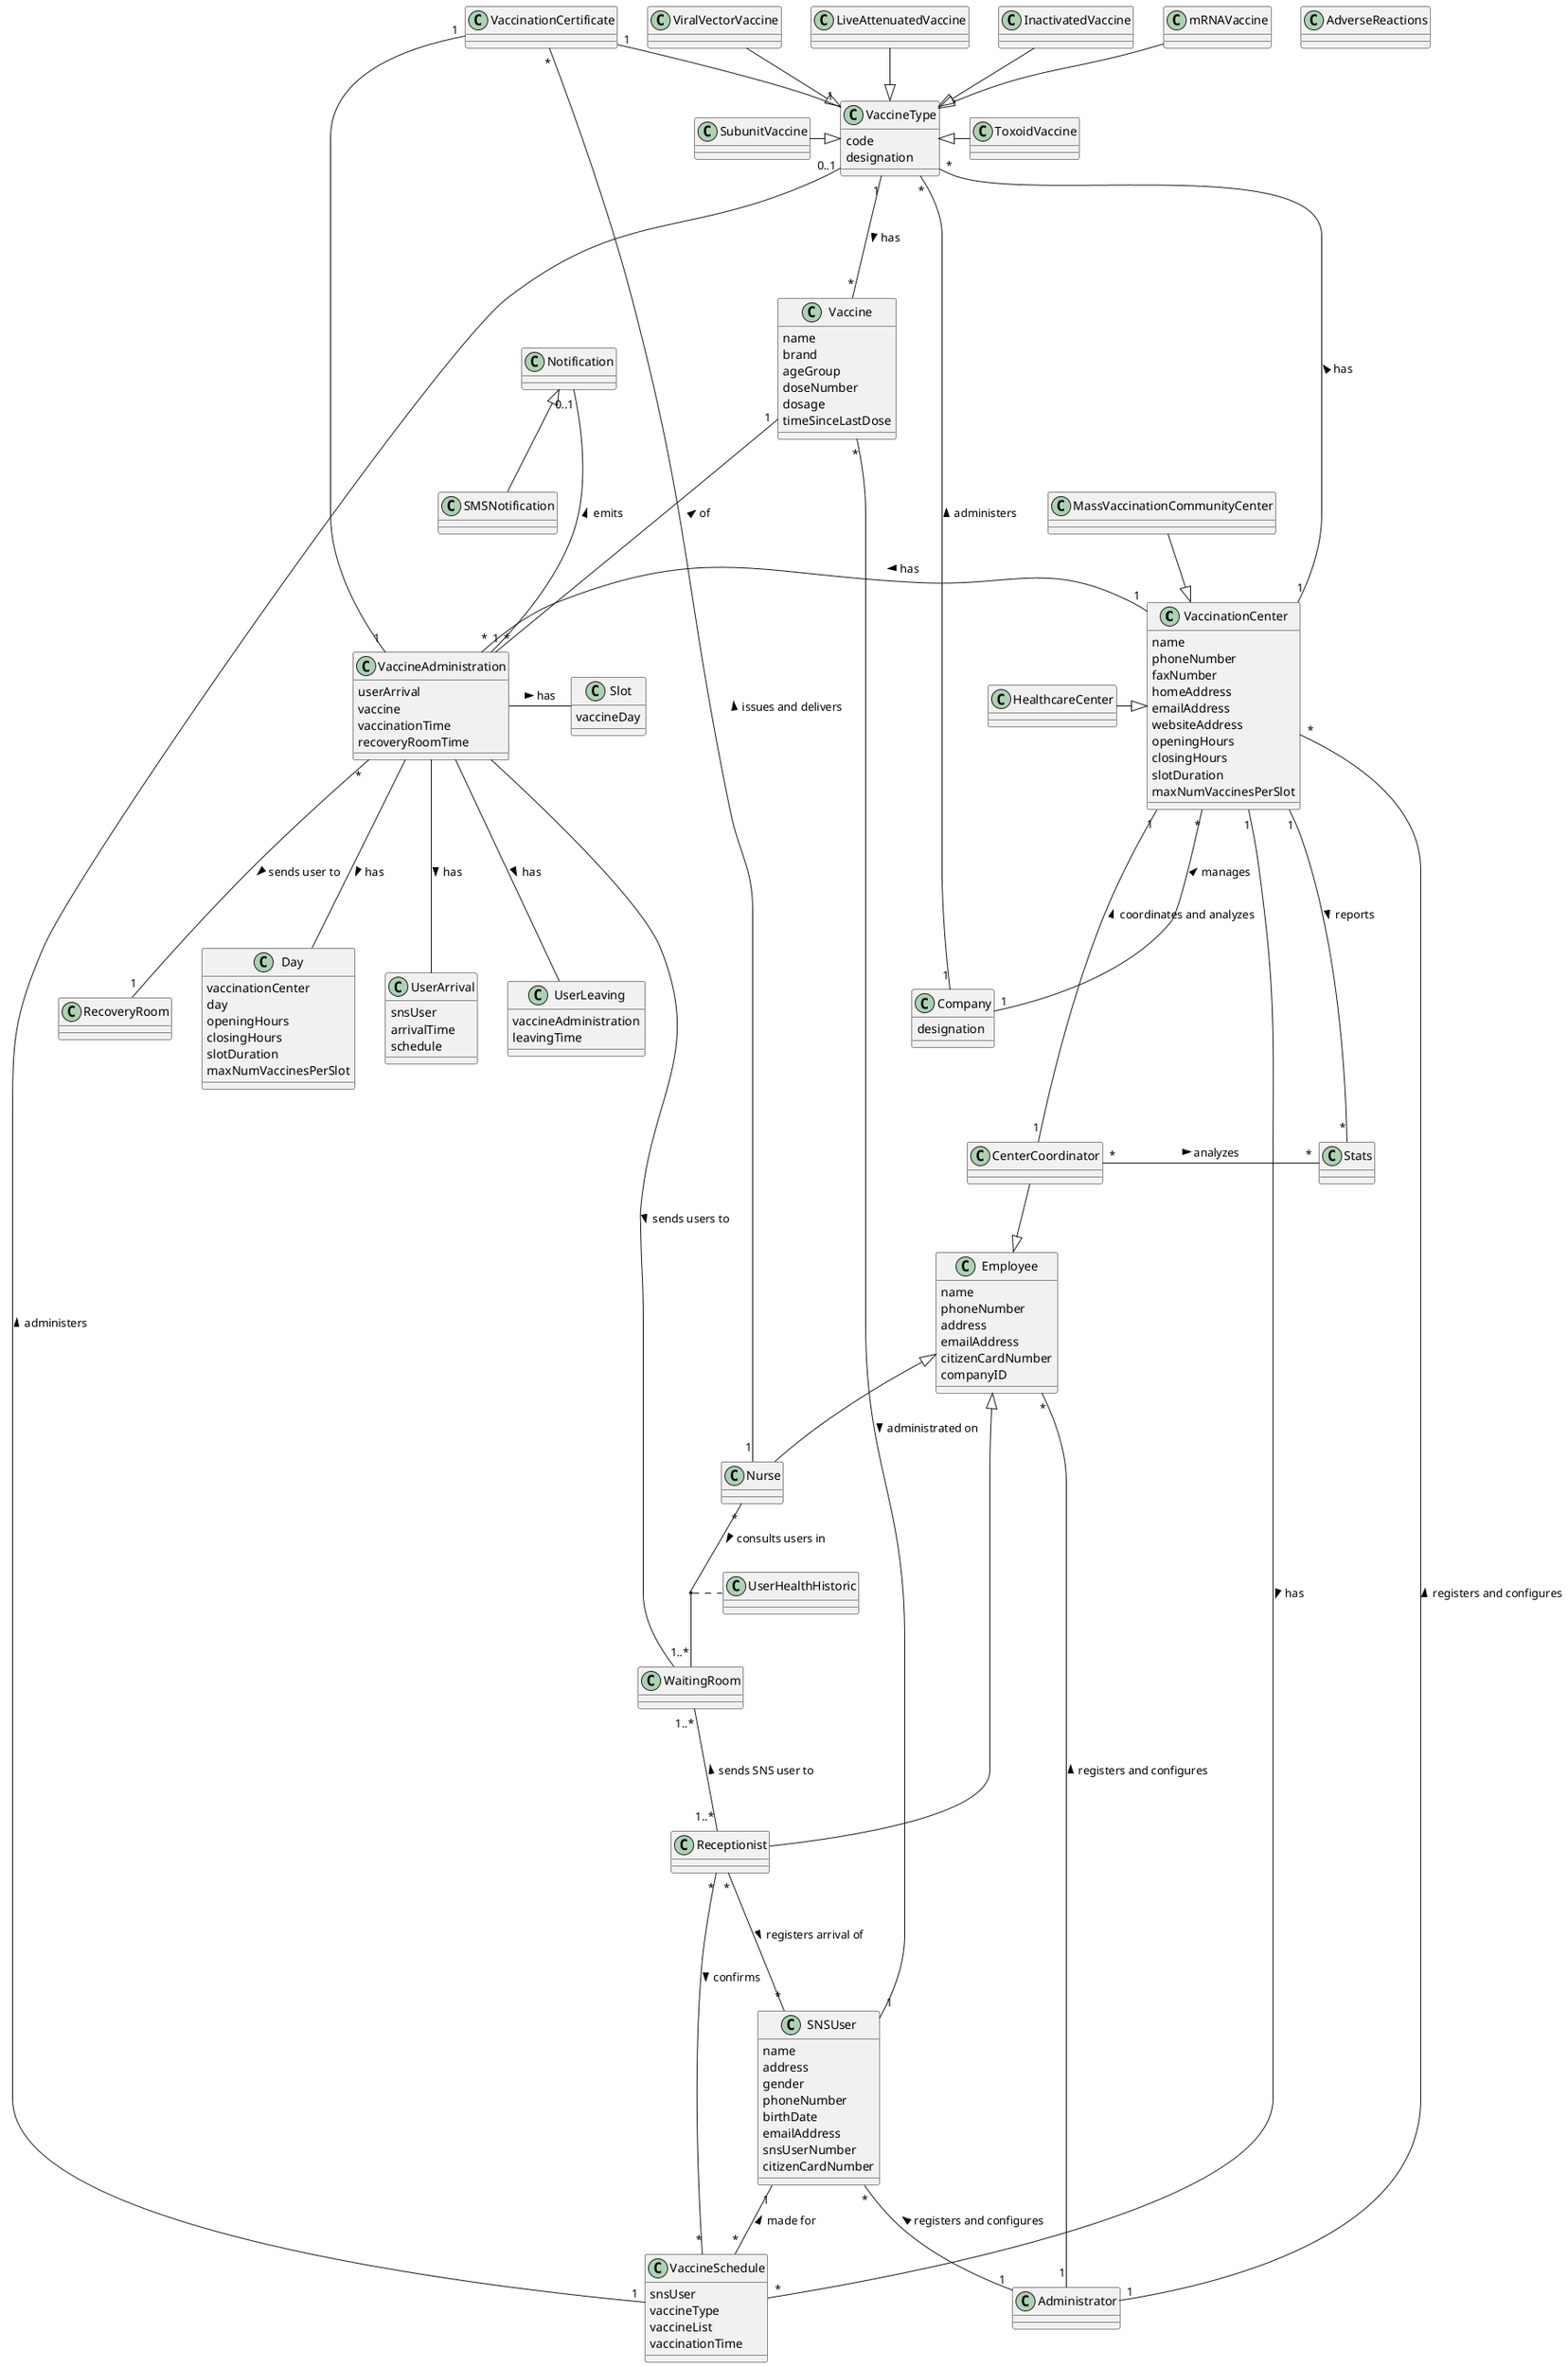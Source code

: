 @startuml

class VaccinationCenter{
name
phoneNumber
faxNumber
homeAddress
emailAddress
websiteAddress
openingHours
closingHours
slotDuration
maxNumVaccinesPerSlot
}
class HealthcareCenter{
}
class MassVaccinationCommunityCenter{
}
VaccinationCenter <|-left- HealthcareCenter
VaccinationCenter <|-up- MassVaccinationCommunityCenter

class VaccineType{
code
designation
}
class InactivatedVaccine{
}
class LiveAttenuatedVaccine{
}
class mRNAVaccine{
}
class SubunitVaccine{
}
class ToxoidVaccine{
}
class ViralVectorVaccine{
}
VaccineType <|-up- InactivatedVaccine
VaccineType <|-up- LiveAttenuatedVaccine
VaccineType <|-up- ViralVectorVaccine
VaccineType <|-up- mRNAVaccine
VaccineType <|-left- SubunitVaccine
VaccineType <|-right- ToxoidVaccine


class Vaccine{
name
brand
ageGroup
doseNumber
dosage
timeSinceLastDose
}

class Slot{
vaccineDay
}

class Day{
vaccinationCenter
day
openingHours
closingHours
slotDuration
maxNumVaccinesPerSlot
}

class Employee{
name
phoneNumber
address
emailAddress
citizenCardNumber
companyID
}
class CenterCoordinator{
}
class Receptionist{
}
class Nurse{
}
Employee <|-up- CenterCoordinator
Employee <|-right- Receptionist
Employee <|-down- Nurse

class Administrator{
}

class AdverseReactions{
}

class Stats{
}

class Company{
designation
}

class UserArrival{
snsUser
arrivalTime
schedule
}

class UserLeaving{
vaccineAdministration
leavingTime
}

class VaccineAdministration{
userArrival
vaccine
vaccinationTime
recoveryRoomTime
}

class VaccineSchedule{
snsUser
vaccineType
vaccineList
vaccinationTime
}
class SNSUser{
name
address
gender
phoneNumber
birthDate
emailAddress
snsUserNumber
citizenCardNumber
}

class VaccinationCertificate
class WaitingRoom
class RecoveryRoom

Company "1" -up-- "*" VaccinationCenter : manages >
Company "1" -left-- "*" VaccineType : administers >

VaccineType "1" -down-- "*" Vaccine : has >

Vaccine "1" -down-- "*" VaccineAdministration : of <
Vaccine "*" -right-- "1" SNSUser : > administrated on

VaccinationCenter "1"-up--"*" VaccineType : has >
VaccinationCenter "1" -right-- "*" Stats : reports >
VaccinationCenter "1" -left- "*" VaccineAdministration : has >
VaccinationCenter "1" -left- "*" VaccineSchedule : has >

VaccineSchedule "*" -left-- "1" SNSUser : made for >
VaccineSchedule "1" -up-- "0..1" VaccineType : administers >

CenterCoordinator "1" -up--- "1" VaccinationCenter : coordinates and analyzes >
CenterCoordinator "*" -right- "*" Stats : analyzes >

VaccinationCertificate "1"--"1" VaccineType
VaccinationCertificate "1"--"1" VaccineAdministration

Nurse "*" -down- "1..*" WaitingRoom : consults users in >
(Nurse, WaitingRoom) .. UserHealthHistoric
Nurse "1" -up-- "*" VaccinationCertificate : issues and delivers >

VaccineAdministration "*" -down-- "1" RecoveryRoom : sends user to >
VaccineAdministration -up-- WaitingRoom : sends users to >
VaccineAdministration -right-- Slot : has >
VaccineAdministration -down-- Day : has >
VaccineAdministration -down-- UserArrival : has >
VaccineAdministration -down-- UserLeaving : has >

Administrator "1" -right- "*" Employee : registers and configures >
Administrator "1" -down- "*" VaccinationCenter : registers and configures >
Administrator "1" -up- "*" SNSUser : registers and configures >

Receptionist "*" -down-- "*" SNSUser : registers arrival of >
Receptionist "*" -down--- "*" VaccineSchedule : confirms >
Receptionist "1..*"-up-- "1..*"WaitingRoom : sends SNS user to >

VaccineAdministration "1" -up-- "0..1" Notification : emits >

Notification <|-- SMSNotification

@enduml